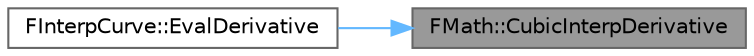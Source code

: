 digraph "FMath::CubicInterpDerivative"
{
 // INTERACTIVE_SVG=YES
 // LATEX_PDF_SIZE
  bgcolor="transparent";
  edge [fontname=Helvetica,fontsize=10,labelfontname=Helvetica,labelfontsize=10];
  node [fontname=Helvetica,fontsize=10,shape=box,height=0.2,width=0.4];
  rankdir="RL";
  Node1 [id="Node000001",label="FMath::CubicInterpDerivative",height=0.2,width=0.4,color="gray40", fillcolor="grey60", style="filled", fontcolor="black",tooltip="Performs a first derivative cubic interpolation."];
  Node1 -> Node2 [id="edge1_Node000001_Node000002",dir="back",color="steelblue1",style="solid",tooltip=" "];
  Node2 [id="Node000002",label="FInterpCurve::EvalDerivative",height=0.2,width=0.4,color="grey40", fillcolor="white", style="filled",URL="$d2/dbf/classFInterpCurve.html#a72a9c560a419af2abb8518b8a32b8d1f",tooltip="Evaluate the derivative at a point on the curve."];
}
